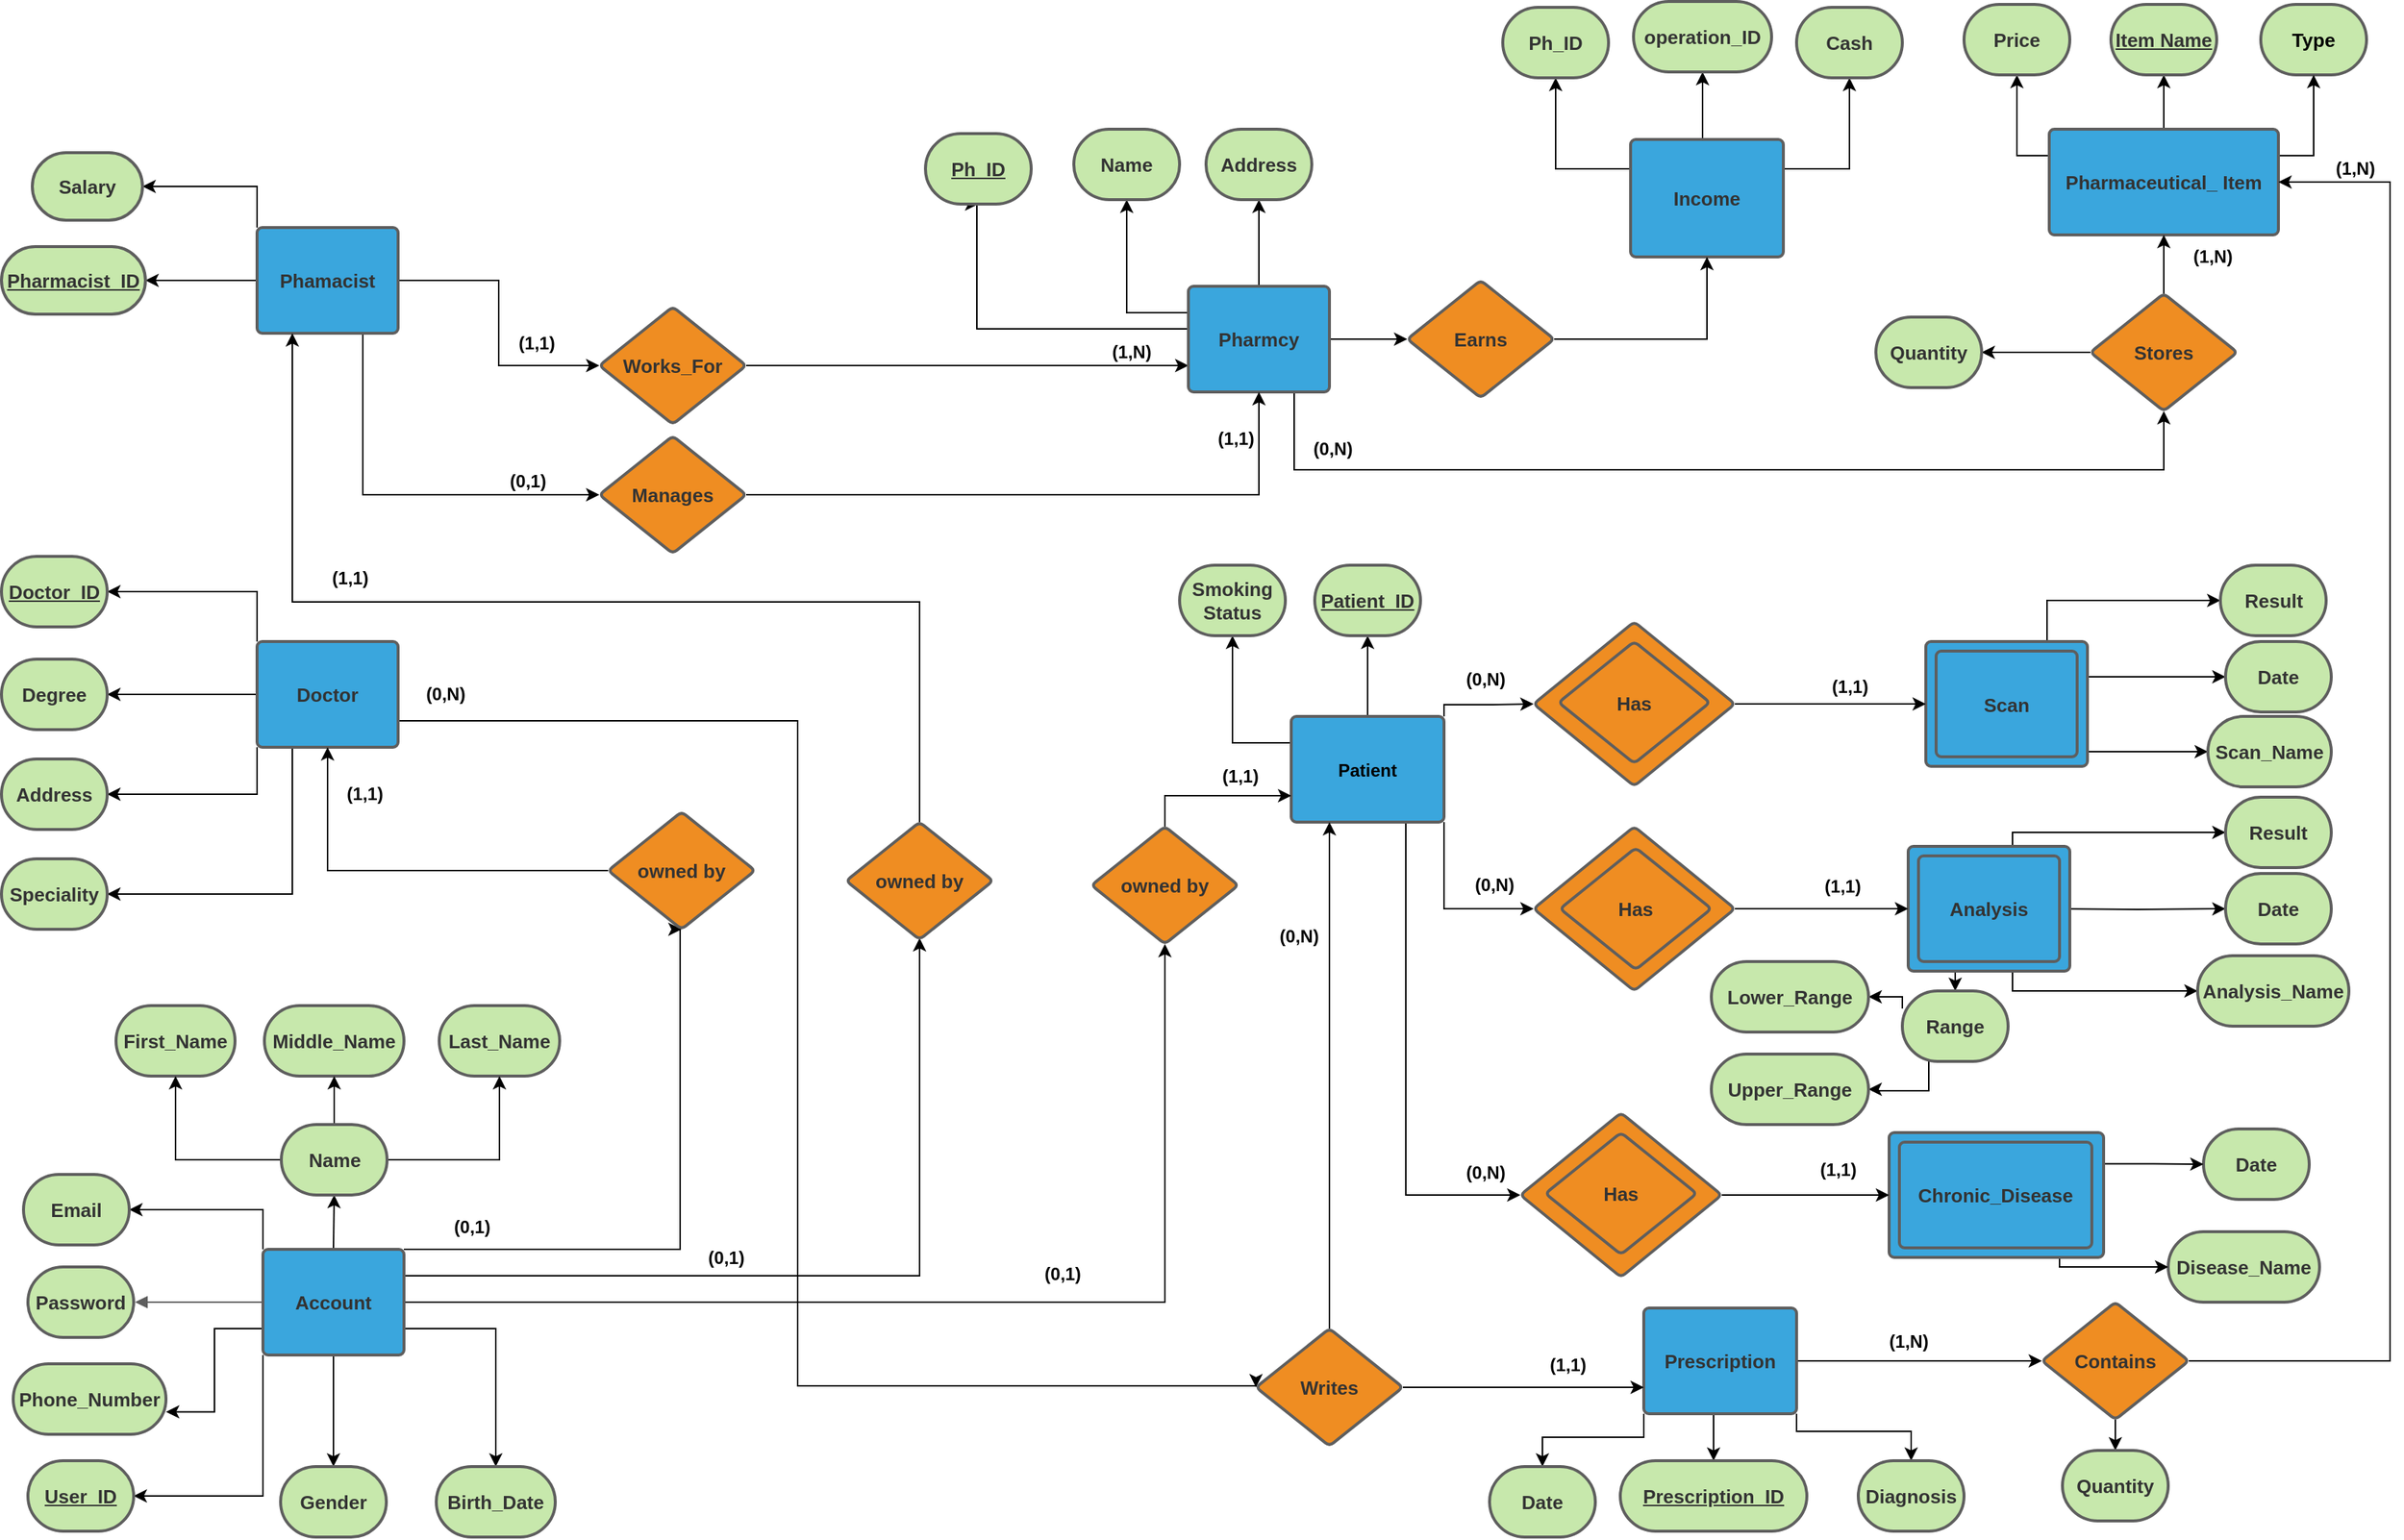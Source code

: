 <mxfile version="13.9.9" type="device"><diagram id="SrJOFGXFFk-rsunD_GMV" name="Page-1"><mxGraphModel dx="1003" dy="632" grid="0" gridSize="10" guides="1" tooltips="1" connect="1" arrows="1" fold="1" page="1" pageScale="1" pageWidth="850" pageHeight="1100" math="0" shadow="0"><root><mxCell id="0"/><mxCell id="1" parent="0"/><mxCell id="N6BmVvMpEGS1UHbYdFNa-94" style="edgeStyle=orthogonalEdgeStyle;rounded=0;orthogonalLoop=1;jettySize=auto;html=1;exitX=0;exitY=1;exitDx=0;exitDy=0;entryX=1;entryY=0.5;entryDx=0;entryDy=0;fontStyle=1" parent="1" source="N6BmVvMpEGS1UHbYdFNa-1" target="N6BmVvMpEGS1UHbYdFNa-22" edge="1"><mxGeometry relative="1" as="geometry"/></mxCell><mxCell id="UK4qWIoS8Ab12ebFQnXm-16" style="edgeStyle=orthogonalEdgeStyle;rounded=0;orthogonalLoop=1;jettySize=auto;html=1;exitX=0.5;exitY=0;exitDx=0;exitDy=0;entryX=0.5;entryY=1;entryDx=0;entryDy=0;fontStyle=1" parent="1" source="N6BmVvMpEGS1UHbYdFNa-1" target="UK4qWIoS8Ab12ebFQnXm-11" edge="1"><mxGeometry relative="1" as="geometry"/></mxCell><mxCell id="UK4qWIoS8Ab12ebFQnXm-17" style="edgeStyle=orthogonalEdgeStyle;rounded=0;orthogonalLoop=1;jettySize=auto;html=1;exitX=0;exitY=0;exitDx=0;exitDy=0;entryX=1;entryY=0.5;entryDx=0;entryDy=0;fontStyle=1" parent="1" source="N6BmVvMpEGS1UHbYdFNa-1" target="N6BmVvMpEGS1UHbYdFNa-14" edge="1"><mxGeometry relative="1" as="geometry"/></mxCell><mxCell id="UK4qWIoS8Ab12ebFQnXm-21" style="edgeStyle=orthogonalEdgeStyle;rounded=0;orthogonalLoop=1;jettySize=auto;html=1;exitX=0.5;exitY=1;exitDx=0;exitDy=0;entryX=0.5;entryY=0;entryDx=0;entryDy=0;fontStyle=1" parent="1" source="N6BmVvMpEGS1UHbYdFNa-1" target="UK4qWIoS8Ab12ebFQnXm-20" edge="1"><mxGeometry relative="1" as="geometry"/></mxCell><mxCell id="UK4qWIoS8Ab12ebFQnXm-24" style="edgeStyle=orthogonalEdgeStyle;rounded=0;orthogonalLoop=1;jettySize=auto;html=1;exitX=1;exitY=0.75;exitDx=0;exitDy=0;entryX=0.5;entryY=0;entryDx=0;entryDy=0;fontStyle=1" parent="1" source="N6BmVvMpEGS1UHbYdFNa-1" target="UK4qWIoS8Ab12ebFQnXm-23" edge="1"><mxGeometry relative="1" as="geometry"/></mxCell><mxCell id="cPiCOxo47Beo3524T_LV-2" style="edgeStyle=orthogonalEdgeStyle;rounded=0;orthogonalLoop=1;jettySize=auto;html=1;exitX=1;exitY=0;exitDx=0;exitDy=0;entryX=0.5;entryY=1;entryDx=0;entryDy=0;" parent="1" source="N6BmVvMpEGS1UHbYdFNa-1" target="LXypdyW5rtcTToKxPHiF-26" edge="1"><mxGeometry relative="1" as="geometry"><Array as="points"><mxPoint x="514" y="884"/></Array><mxPoint x="514" y="677" as="targetPoint"/></mxGeometry></mxCell><mxCell id="cPiCOxo47Beo3524T_LV-3" style="edgeStyle=orthogonalEdgeStyle;rounded=0;orthogonalLoop=1;jettySize=auto;html=1;exitX=1;exitY=0.25;exitDx=0;exitDy=0;entryX=0.5;entryY=0.988;entryDx=0;entryDy=0;entryPerimeter=0;" parent="1" source="N6BmVvMpEGS1UHbYdFNa-1" target="LXypdyW5rtcTToKxPHiF-25" edge="1"><mxGeometry relative="1" as="geometry"><mxPoint x="677" y="677" as="targetPoint"/></mxGeometry></mxCell><mxCell id="cPiCOxo47Beo3524T_LV-4" style="edgeStyle=orthogonalEdgeStyle;rounded=0;orthogonalLoop=1;jettySize=auto;html=1;exitX=1;exitY=0.5;exitDx=0;exitDy=0;" parent="1" source="N6BmVvMpEGS1UHbYdFNa-1" target="LXypdyW5rtcTToKxPHiF-24" edge="1"><mxGeometry relative="1" as="geometry"><mxPoint x="844" y="677" as="targetPoint"/></mxGeometry></mxCell><mxCell id="cPiCOxo47Beo3524T_LV-25" style="edgeStyle=orthogonalEdgeStyle;rounded=0;orthogonalLoop=1;jettySize=auto;html=1;exitX=0;exitY=0.75;exitDx=0;exitDy=0;entryX=1;entryY=0.681;entryDx=0;entryDy=0;entryPerimeter=0;" parent="1" source="N6BmVvMpEGS1UHbYdFNa-1" target="cPiCOxo47Beo3524T_LV-24" edge="1"><mxGeometry relative="1" as="geometry"/></mxCell><UserObject label="Account" lucidchartObjectId="-SGSoEUG9Gz7" id="N6BmVvMpEGS1UHbYdFNa-1"><mxCell style="html=1;overflow=block;whiteSpace=wrap;;whiteSpace=wrap;fontSize=13;fontColor=#333333;spacing=3;strokeColor=#5e5e5e;strokeOpacity=100;fillOpacity=100;rounded=1;absoluteArcSize=1;arcSize=7;fillColor=#3aa6dd;strokeWidth=2;fontStyle=1" parent="1" vertex="1"><mxGeometry x="230" y="884" width="96" height="72" as="geometry"/></mxCell></UserObject><UserObject label="Email" lucidchartObjectId="dYGS0nXV1edH" id="N6BmVvMpEGS1UHbYdFNa-14"><mxCell style="html=1;overflow=block;whiteSpace=wrap;rounded=1;arcSize=50;whiteSpace=wrap;fontSize=13;fontColor=#333333;fontStyle=1;align=center;spacing=3;strokeColor=#5e5e5e;strokeOpacity=100;fillOpacity=100;fillColor=#c7e8ac;strokeWidth=2;" parent="1" vertex="1"><mxGeometry x="67" y="833" width="72" height="48" as="geometry"/></mxCell></UserObject><UserObject label="" lucidchartObjectId="zYGSJoQsdEUt" id="N6BmVvMpEGS1UHbYdFNa-15"><mxCell style="html=1;jettySize=18;whiteSpace=wrap;fontSize=11;strokeColor=#5E5E5E;rounded=1;arcSize=12;edgeStyle=orthogonalEdgeStyle;startArrow=none;;endArrow=block;endFill=1;;exitX=-0.009;exitY=0.5;exitPerimeter=0;entryX=1.013;entryY=0.5;entryPerimeter=0;fontStyle=1" parent="1" source="N6BmVvMpEGS1UHbYdFNa-1" target="N6BmVvMpEGS1UHbYdFNa-16" edge="1"><mxGeometry width="100" height="100" relative="1" as="geometry"><Array as="points"/></mxGeometry></mxCell></UserObject><UserObject label="Password" lucidchartObjectId="OYGSlnWSxsRF" id="N6BmVvMpEGS1UHbYdFNa-16"><mxCell style="html=1;overflow=block;whiteSpace=wrap;rounded=1;arcSize=50;whiteSpace=wrap;fontSize=13;fontColor=#333333;align=center;spacing=3;strokeColor=#5e5e5e;strokeOpacity=100;fillOpacity=100;fillColor=#c7e8ac;strokeWidth=2;fontStyle=1" parent="1" vertex="1"><mxGeometry x="70" y="896" width="72" height="48" as="geometry"/></mxCell></UserObject><mxCell id="UK4qWIoS8Ab12ebFQnXm-51" style="edgeStyle=orthogonalEdgeStyle;rounded=0;orthogonalLoop=1;jettySize=auto;html=1;exitX=1;exitY=0.5;exitDx=0;exitDy=0;entryX=0;entryY=0.75;entryDx=0;entryDy=0;fontStyle=1" parent="1" source="N6BmVvMpEGS1UHbYdFNa-19" target="N6BmVvMpEGS1UHbYdFNa-20" edge="1"><mxGeometry relative="1" as="geometry"/></mxCell><UserObject label="Works_For" lucidchartObjectId="PZGSMww8vtWz" id="N6BmVvMpEGS1UHbYdFNa-19"><mxCell style="html=1;overflow=block;whiteSpace=wrap;rhombus;whiteSpace=wrap;fontSize=13;fontColor=#333333;align=center;spacing=3;strokeColor=#5e5e5e;strokeOpacity=100;fillOpacity=100;rounded=1;absoluteArcSize=1;arcSize=7;fillColor=#ef8d22;strokeWidth=2;fontStyle=1" parent="1" vertex="1"><mxGeometry x="459" y="242" width="100" height="80" as="geometry"/></mxCell></UserObject><mxCell id="UK4qWIoS8Ab12ebFQnXm-64" style="edgeStyle=orthogonalEdgeStyle;rounded=0;orthogonalLoop=1;jettySize=auto;html=1;exitX=0;exitY=0.5;exitDx=0;exitDy=0;entryX=0.5;entryY=1;entryDx=0;entryDy=0;fontStyle=1" parent="1" source="N6BmVvMpEGS1UHbYdFNa-20" target="UK4qWIoS8Ab12ebFQnXm-34" edge="1"><mxGeometry relative="1" as="geometry"><Array as="points"><mxPoint x="860" y="257"/><mxPoint x="716" y="257"/></Array></mxGeometry></mxCell><mxCell id="UK4qWIoS8Ab12ebFQnXm-65" style="edgeStyle=orthogonalEdgeStyle;rounded=0;orthogonalLoop=1;jettySize=auto;html=1;exitX=0;exitY=0.25;exitDx=0;exitDy=0;entryX=0.5;entryY=1;entryDx=0;entryDy=0;fontStyle=1" parent="1" source="N6BmVvMpEGS1UHbYdFNa-20" target="UK4qWIoS8Ab12ebFQnXm-36" edge="1"><mxGeometry relative="1" as="geometry"/></mxCell><mxCell id="UK4qWIoS8Ab12ebFQnXm-68" style="edgeStyle=orthogonalEdgeStyle;rounded=0;orthogonalLoop=1;jettySize=auto;html=1;exitX=0.5;exitY=0;exitDx=0;exitDy=0;entryX=0.5;entryY=1;entryDx=0;entryDy=0;fontStyle=1" parent="1" source="N6BmVvMpEGS1UHbYdFNa-20" target="UK4qWIoS8Ab12ebFQnXm-58" edge="1"><mxGeometry relative="1" as="geometry"/></mxCell><mxCell id="UK4qWIoS8Ab12ebFQnXm-76" style="edgeStyle=orthogonalEdgeStyle;rounded=0;orthogonalLoop=1;jettySize=auto;html=1;exitX=1;exitY=0.5;exitDx=0;exitDy=0;fontStyle=1" parent="1" source="N6BmVvMpEGS1UHbYdFNa-20" target="UK4qWIoS8Ab12ebFQnXm-74" edge="1"><mxGeometry relative="1" as="geometry"/></mxCell><mxCell id="LXypdyW5rtcTToKxPHiF-21" style="edgeStyle=orthogonalEdgeStyle;rounded=0;orthogonalLoop=1;jettySize=auto;html=1;exitX=0.75;exitY=1;exitDx=0;exitDy=0;entryX=0.5;entryY=1;entryDx=0;entryDy=0;" parent="1" source="N6BmVvMpEGS1UHbYdFNa-20" target="UK4qWIoS8Ab12ebFQnXm-61" edge="1"><mxGeometry relative="1" as="geometry"><Array as="points"><mxPoint x="932" y="353"/><mxPoint x="1524" y="353"/></Array></mxGeometry></mxCell><UserObject label="Pharmcy" lucidchartObjectId="J0GSvKQGq9gK" id="N6BmVvMpEGS1UHbYdFNa-20"><mxCell style="html=1;overflow=block;whiteSpace=wrap;;whiteSpace=wrap;fontSize=13;fontColor=#333333;align=center;spacing=7;strokeColor=#5e5e5e;strokeOpacity=100;fillOpacity=100;rounded=1;absoluteArcSize=1;arcSize=7;fillColor=#3aa6dd;strokeWidth=2;fontStyle=1" parent="1" vertex="1"><mxGeometry x="860" y="228" width="96" height="72" as="geometry"/></mxCell></UserObject><UserObject label="User_ID" lucidchartObjectId="R1GS1SDH2Mbg" id="N6BmVvMpEGS1UHbYdFNa-22"><mxCell style="html=1;overflow=block;whiteSpace=wrap;rounded=1;arcSize=50;whiteSpace=wrap;fontSize=13;fontColor=#333333;fontStyle=5;align=center;spacing=3;strokeColor=#5e5e5e;strokeOpacity=100;fillOpacity=100;fillColor=#c7e8ac;strokeWidth=2;" parent="1" vertex="1"><mxGeometry x="70" y="1028" width="72" height="48" as="geometry"/></mxCell></UserObject><mxCell id="UK4qWIoS8Ab12ebFQnXm-49" style="edgeStyle=orthogonalEdgeStyle;rounded=0;orthogonalLoop=1;jettySize=auto;html=1;exitX=0.75;exitY=1;exitDx=0;exitDy=0;entryX=0;entryY=0.5;entryDx=0;entryDy=0;fontStyle=1" parent="1" source="N6BmVvMpEGS1UHbYdFNa-31" target="UK4qWIoS8Ab12ebFQnXm-30" edge="1"><mxGeometry relative="1" as="geometry"/></mxCell><mxCell id="UK4qWIoS8Ab12ebFQnXm-50" style="edgeStyle=orthogonalEdgeStyle;rounded=0;orthogonalLoop=1;jettySize=auto;html=1;exitX=1;exitY=0.5;exitDx=0;exitDy=0;entryX=0;entryY=0.5;entryDx=0;entryDy=0;fontStyle=1" parent="1" source="N6BmVvMpEGS1UHbYdFNa-31" target="N6BmVvMpEGS1UHbYdFNa-19" edge="1"><mxGeometry relative="1" as="geometry"/></mxCell><mxCell id="cPiCOxo47Beo3524T_LV-22" style="edgeStyle=orthogonalEdgeStyle;rounded=0;orthogonalLoop=1;jettySize=auto;html=1;exitX=0;exitY=0.5;exitDx=0;exitDy=0;entryX=1;entryY=0.5;entryDx=0;entryDy=0;" parent="1" source="N6BmVvMpEGS1UHbYdFNa-31" target="hWyK3MEY5wXp8ldDRZPH-13" edge="1"><mxGeometry relative="1" as="geometry"/></mxCell><mxCell id="Si9dY1vlD9MWlboweXO1-2" style="edgeStyle=orthogonalEdgeStyle;rounded=0;orthogonalLoop=1;jettySize=auto;html=1;exitX=0;exitY=0;exitDx=0;exitDy=0;entryX=1;entryY=0.5;entryDx=0;entryDy=0;" parent="1" source="N6BmVvMpEGS1UHbYdFNa-31" target="Si9dY1vlD9MWlboweXO1-1" edge="1"><mxGeometry relative="1" as="geometry"/></mxCell><UserObject label="Phamacist" lucidchartObjectId="CaHSCyLZCDPA" id="N6BmVvMpEGS1UHbYdFNa-31"><mxCell style="html=1;overflow=block;whiteSpace=wrap;;whiteSpace=wrap;fontSize=13;fontColor=#333333;align=center;spacing=7;strokeColor=#5e5e5e;strokeOpacity=100;fillOpacity=100;rounded=1;absoluteArcSize=1;arcSize=7;fillColor=#3aa6dd;strokeWidth=2;fontStyle=1" parent="1" vertex="1"><mxGeometry x="226" y="188" width="96" height="72" as="geometry"/></mxCell></UserObject><mxCell id="6YdUePQtOF0OQLc7jwly-23" style="edgeStyle=orthogonalEdgeStyle;rounded=0;orthogonalLoop=1;jettySize=auto;html=1;exitX=0.75;exitY=0;exitDx=0;exitDy=0;entryX=0;entryY=0.5;entryDx=0;entryDy=0;" parent="1" source="N6BmVvMpEGS1UHbYdFNa-36" target="N6BmVvMpEGS1UHbYdFNa-44" edge="1"><mxGeometry relative="1" as="geometry"/></mxCell><mxCell id="6YdUePQtOF0OQLc7jwly-25" style="edgeStyle=orthogonalEdgeStyle;rounded=0;orthogonalLoop=1;jettySize=auto;html=1;exitX=1;exitY=0.25;exitDx=0;exitDy=0;entryX=0;entryY=0.5;entryDx=0;entryDy=0;" parent="1" source="N6BmVvMpEGS1UHbYdFNa-36" target="N6BmVvMpEGS1UHbYdFNa-42" edge="1"><mxGeometry relative="1" as="geometry"><mxPoint x="1530.98" y="478.588" as="targetPoint"/><Array as="points"><mxPoint x="1472" y="494"/></Array></mxGeometry></mxCell><mxCell id="ACIOXOJVwjQED-e7u1HB-14" style="edgeStyle=orthogonalEdgeStyle;rounded=0;orthogonalLoop=1;jettySize=auto;html=1;exitX=1;exitY=0.75;exitDx=0;exitDy=0;entryX=0;entryY=0.5;entryDx=0;entryDy=0;" parent="1" source="N6BmVvMpEGS1UHbYdFNa-36" target="N6BmVvMpEGS1UHbYdFNa-40" edge="1"><mxGeometry relative="1" as="geometry"><Array as="points"><mxPoint x="1472" y="545"/></Array></mxGeometry></mxCell><UserObject label="Scans" lucidchartObjectId="TfHS3AQrBClq" id="N6BmVvMpEGS1UHbYdFNa-36"><mxCell style="html=1;overflow=block;whiteSpace=wrap;;whiteSpace=wrap;fontSize=13;fontColor=#333333;align=center;spacing=7;strokeColor=#5e5e5e;strokeOpacity=100;fillOpacity=100;rounded=1;absoluteArcSize=1;arcSize=7;fillColor=#3aa6dd;strokeWidth=2;fontStyle=1" parent="1" vertex="1"><mxGeometry x="1362" y="470" width="110" height="85" as="geometry"/></mxCell></UserObject><UserObject label="Scan_Name" lucidchartObjectId="ugHShS6XO9Eq" id="N6BmVvMpEGS1UHbYdFNa-40"><mxCell style="html=1;overflow=block;whiteSpace=wrap;rounded=1;arcSize=50;whiteSpace=wrap;fontSize=13;fontColor=#333333;align=center;spacing=3;strokeColor=#5e5e5e;strokeOpacity=100;fillOpacity=100;fillColor=#c7e8ac;strokeWidth=2;fontStyle=1" parent="1" vertex="1"><mxGeometry x="1554" y="521" width="84" height="48" as="geometry"/></mxCell></UserObject><UserObject label="Date" lucidchartObjectId="OgHSLH1Q~NTP" id="N6BmVvMpEGS1UHbYdFNa-42"><mxCell style="html=1;overflow=block;whiteSpace=wrap;rounded=1;arcSize=50;whiteSpace=wrap;fontSize=13;fontColor=#333333;align=center;spacing=3;strokeColor=#5e5e5e;strokeOpacity=100;fillOpacity=100;fillColor=#c7e8ac;strokeWidth=2;fontStyle=1" parent="1" vertex="1"><mxGeometry x="1566" y="470" width="72" height="48" as="geometry"/></mxCell></UserObject><UserObject label="Result" lucidchartObjectId="ZgHS8Fq8jt4v" id="N6BmVvMpEGS1UHbYdFNa-44"><mxCell style="html=1;overflow=block;whiteSpace=wrap;rounded=1;arcSize=50;whiteSpace=wrap;fontSize=13;fontColor=#333333;align=center;spacing=3;strokeColor=#5e5e5e;strokeOpacity=100;fillOpacity=100;fillColor=#c7e8ac;strokeWidth=2;fontStyle=1" parent="1" vertex="1"><mxGeometry x="1562.5" y="418" width="72" height="48" as="geometry"/></mxCell></UserObject><mxCell id="UK4qWIoS8Ab12ebFQnXm-3" style="edgeStyle=orthogonalEdgeStyle;rounded=0;orthogonalLoop=1;jettySize=auto;html=1;exitX=0;exitY=0.5;exitDx=0;exitDy=0;entryX=1;entryY=0.5;entryDx=0;entryDy=0;fontStyle=1" parent="1" source="N6BmVvMpEGS1UHbYdFNa-47" target="hWyK3MEY5wXp8ldDRZPH-2" edge="1"><mxGeometry relative="1" as="geometry"/></mxCell><mxCell id="UK4qWIoS8Ab12ebFQnXm-19" style="edgeStyle=orthogonalEdgeStyle;rounded=0;orthogonalLoop=1;jettySize=auto;html=1;exitX=0;exitY=1;exitDx=0;exitDy=0;entryX=1;entryY=0.5;entryDx=0;entryDy=0;fontStyle=1" parent="1" source="N6BmVvMpEGS1UHbYdFNa-47" target="hWyK3MEY5wXp8ldDRZPH-11" edge="1"><mxGeometry relative="1" as="geometry"/></mxCell><mxCell id="UK4qWIoS8Ab12ebFQnXm-115" style="edgeStyle=orthogonalEdgeStyle;rounded=0;orthogonalLoop=1;jettySize=auto;html=1;exitX=0;exitY=0;exitDx=0;exitDy=0;entryX=1;entryY=0.5;entryDx=0;entryDy=0;" parent="1" source="N6BmVvMpEGS1UHbYdFNa-47" target="UK4qWIoS8Ab12ebFQnXm-114" edge="1"><mxGeometry relative="1" as="geometry"/></mxCell><mxCell id="LXypdyW5rtcTToKxPHiF-2" style="edgeStyle=orthogonalEdgeStyle;rounded=0;orthogonalLoop=1;jettySize=auto;html=1;exitX=0.25;exitY=1;exitDx=0;exitDy=0;entryX=1;entryY=0.5;entryDx=0;entryDy=0;" parent="1" source="N6BmVvMpEGS1UHbYdFNa-47" target="LXypdyW5rtcTToKxPHiF-1" edge="1"><mxGeometry relative="1" as="geometry"/></mxCell><mxCell id="LXypdyW5rtcTToKxPHiF-10" style="edgeStyle=orthogonalEdgeStyle;rounded=0;orthogonalLoop=1;jettySize=auto;html=1;exitX=1;exitY=0.75;exitDx=0;exitDy=0;entryX=0;entryY=0.5;entryDx=0;entryDy=0;" parent="1" source="N6BmVvMpEGS1UHbYdFNa-47" target="LXypdyW5rtcTToKxPHiF-3" edge="1"><mxGeometry relative="1" as="geometry"><Array as="points"><mxPoint x="594" y="524"/><mxPoint x="594" y="977"/></Array></mxGeometry></mxCell><UserObject label="Doctor" lucidchartObjectId="ovHSjndOjdJD" id="N6BmVvMpEGS1UHbYdFNa-47"><mxCell style="html=1;overflow=block;whiteSpace=wrap;;whiteSpace=wrap;fontSize=13;fontColor=#333333;align=center;spacing=7;strokeColor=#5e5e5e;strokeOpacity=100;fillOpacity=100;rounded=1;absoluteArcSize=1;arcSize=7;fillColor=#3aa6dd;strokeWidth=2;fontStyle=1" parent="1" vertex="1"><mxGeometry x="226" y="470" width="96" height="72" as="geometry"/></mxCell></UserObject><mxCell id="cPiCOxo47Beo3524T_LV-13" style="edgeStyle=orthogonalEdgeStyle;rounded=0;orthogonalLoop=1;jettySize=auto;html=1;exitX=0.75;exitY=0;exitDx=0;exitDy=0;entryX=0;entryY=0.5;entryDx=0;entryDy=0;" parent="1" target="cPiCOxo47Beo3524T_LV-10" edge="1"><mxGeometry relative="1" as="geometry"><mxPoint x="1421" y="616" as="sourcePoint"/><Array as="points"><mxPoint x="1421" y="600"/></Array></mxGeometry></mxCell><mxCell id="cPiCOxo47Beo3524T_LV-15" style="edgeStyle=orthogonalEdgeStyle;rounded=0;orthogonalLoop=1;jettySize=auto;html=1;exitX=1;exitY=0.5;exitDx=0;exitDy=0;entryX=0;entryY=0.5;entryDx=0;entryDy=0;" parent="1" target="cPiCOxo47Beo3524T_LV-9" edge="1"><mxGeometry relative="1" as="geometry"><mxPoint x="1445" y="652" as="sourcePoint"/></mxGeometry></mxCell><mxCell id="cPiCOxo47Beo3524T_LV-16" style="edgeStyle=orthogonalEdgeStyle;rounded=0;orthogonalLoop=1;jettySize=auto;html=1;exitX=0.75;exitY=1;exitDx=0;exitDy=0;entryX=0;entryY=0.5;entryDx=0;entryDy=0;" parent="1" target="cPiCOxo47Beo3524T_LV-8" edge="1"><mxGeometry relative="1" as="geometry"><mxPoint x="1421" y="688" as="sourcePoint"/><Array as="points"><mxPoint x="1421" y="708"/></Array></mxGeometry></mxCell><UserObject label="Type" lucidchartObjectId="q4GSKJaUH7Fd" id="N6BmVvMpEGS1UHbYdFNa-136"><mxCell style="html=1;overflow=block;whiteSpace=wrap;rounded=1;arcSize=50;whiteSpace=wrap;fontSize=13;fontStyle=1;align=center;spacing=3;strokeOpacity=100;fillOpacity=100;strokeWidth=2;strokeColor=#5E5E5E;fillColor=#C7E8AC;" parent="1" vertex="1"><mxGeometry x="1590" y="36" width="72" height="48" as="geometry"/></mxCell></UserObject><mxCell id="UK4qWIoS8Ab12ebFQnXm-89" style="edgeStyle=orthogonalEdgeStyle;rounded=0;orthogonalLoop=1;jettySize=auto;html=1;exitX=1;exitY=0.25;exitDx=0;exitDy=0;entryX=0.5;entryY=1;entryDx=0;entryDy=0;fontStyle=1" parent="1" source="N6BmVvMpEGS1UHbYdFNa-154" target="N6BmVvMpEGS1UHbYdFNa-136" edge="1"><mxGeometry relative="1" as="geometry"/></mxCell><mxCell id="UK4qWIoS8Ab12ebFQnXm-104" style="edgeStyle=orthogonalEdgeStyle;rounded=0;orthogonalLoop=1;jettySize=auto;html=1;exitX=0.5;exitY=0;exitDx=0;exitDy=0;entryX=0.5;entryY=1;entryDx=0;entryDy=0;fontStyle=1" parent="1" source="N6BmVvMpEGS1UHbYdFNa-154" target="UK4qWIoS8Ab12ebFQnXm-85" edge="1"><mxGeometry relative="1" as="geometry"/></mxCell><mxCell id="UK4qWIoS8Ab12ebFQnXm-105" style="edgeStyle=orthogonalEdgeStyle;rounded=0;orthogonalLoop=1;jettySize=auto;html=1;exitX=0;exitY=0.25;exitDx=0;exitDy=0;entryX=0.5;entryY=1;entryDx=0;entryDy=0;fontStyle=1" parent="1" source="N6BmVvMpEGS1UHbYdFNa-154" target="UK4qWIoS8Ab12ebFQnXm-86" edge="1"><mxGeometry relative="1" as="geometry"/></mxCell><UserObject label="Pharmaceutical_ Item" lucidchartObjectId="J0GSvKQGq9gK" id="N6BmVvMpEGS1UHbYdFNa-154"><mxCell style="html=1;overflow=block;whiteSpace=wrap;;whiteSpace=wrap;fontSize=13;fontColor=#333333;align=center;spacing=7;strokeColor=#5e5e5e;strokeOpacity=100;fillOpacity=100;rounded=1;absoluteArcSize=1;arcSize=7;fillColor=#3aa6dd;strokeWidth=2;fontStyle=1" parent="1" vertex="1"><mxGeometry x="1446" y="121" width="156" height="72" as="geometry"/></mxCell></UserObject><mxCell id="N6BmVvMpEGS1UHbYdFNa-155" style="edgeStyle=orthogonalEdgeStyle;rounded=0;orthogonalLoop=1;jettySize=auto;html=1;exitX=0.5;exitY=1;exitDx=0;exitDy=0;fontStyle=1" parent="1" edge="1"><mxGeometry relative="1" as="geometry"><mxPoint x="1516" y="77" as="sourcePoint"/><mxPoint x="1516" y="77" as="targetPoint"/></mxGeometry></mxCell><mxCell id="UK4qWIoS8Ab12ebFQnXm-119" style="edgeStyle=orthogonalEdgeStyle;rounded=0;orthogonalLoop=1;jettySize=auto;html=1;exitX=0.5;exitY=0;exitDx=0;exitDy=0;entryX=0.5;entryY=1;entryDx=0;entryDy=0;" parent="1" source="N6BmVvMpEGS1UHbYdFNa-180" target="UK4qWIoS8Ab12ebFQnXm-118" edge="1"><mxGeometry relative="1" as="geometry"/></mxCell><mxCell id="UK4qWIoS8Ab12ebFQnXm-121" style="edgeStyle=orthogonalEdgeStyle;rounded=0;orthogonalLoop=1;jettySize=auto;html=1;exitX=1;exitY=0;exitDx=0;exitDy=0;entryX=0;entryY=0.5;entryDx=0;entryDy=0;" parent="1" source="N6BmVvMpEGS1UHbYdFNa-180" target="UK4qWIoS8Ab12ebFQnXm-120" edge="1"><mxGeometry relative="1" as="geometry"><Array as="points"><mxPoint x="1034" y="513"/><mxPoint x="1065" y="513"/></Array></mxGeometry></mxCell><mxCell id="cPiCOxo47Beo3524T_LV-37" style="edgeStyle=orthogonalEdgeStyle;rounded=0;orthogonalLoop=1;jettySize=auto;html=1;exitX=1;exitY=1;exitDx=0;exitDy=0;entryX=0;entryY=0.5;entryDx=0;entryDy=0;" parent="1" source="N6BmVvMpEGS1UHbYdFNa-180" target="cPiCOxo47Beo3524T_LV-35" edge="1"><mxGeometry relative="1" as="geometry"/></mxCell><mxCell id="cPiCOxo47Beo3524T_LV-54" style="edgeStyle=orthogonalEdgeStyle;rounded=0;orthogonalLoop=1;jettySize=auto;html=1;exitX=0.75;exitY=1;exitDx=0;exitDy=0;entryX=0;entryY=0.5;entryDx=0;entryDy=0;" parent="1" source="N6BmVvMpEGS1UHbYdFNa-180" target="cPiCOxo47Beo3524T_LV-51" edge="1"><mxGeometry relative="1" as="geometry"/></mxCell><mxCell id="LXypdyW5rtcTToKxPHiF-31" style="edgeStyle=orthogonalEdgeStyle;rounded=0;orthogonalLoop=1;jettySize=auto;html=1;exitX=0;exitY=0.25;exitDx=0;exitDy=0;entryX=0.5;entryY=1;entryDx=0;entryDy=0;" parent="1" source="N6BmVvMpEGS1UHbYdFNa-180" target="LXypdyW5rtcTToKxPHiF-30" edge="1"><mxGeometry relative="1" as="geometry"/></mxCell><UserObject label="&lt;span style=&quot;color: rgb(0 , 0 , 0) ; font-size: 12px&quot;&gt;Patient&lt;/span&gt;" lucidchartObjectId="TfHS3AQrBClq" id="N6BmVvMpEGS1UHbYdFNa-180"><mxCell style="html=1;overflow=block;whiteSpace=wrap;;whiteSpace=wrap;fontSize=13;fontColor=#333333;align=center;spacing=7;strokeColor=#5e5e5e;strokeOpacity=100;fillOpacity=100;rounded=1;absoluteArcSize=1;arcSize=7;fillColor=#3aa6dd;strokeWidth=2;fontStyle=1" parent="1" vertex="1"><mxGeometry x="930" y="521" width="104" height="72" as="geometry"/></mxCell></UserObject><mxCell id="N6BmVvMpEGS1UHbYdFNa-187" value="(1,1)" style="text;html=1;align=center;verticalAlign=middle;resizable=0;points=[];autosize=1;fontStyle=1" parent="1" vertex="1"><mxGeometry x="396" y="257" width="40" height="20" as="geometry"/></mxCell><mxCell id="N6BmVvMpEGS1UHbYdFNa-191" value="(1,1)" style="text;html=1;align=center;verticalAlign=middle;resizable=0;points=[];autosize=1;fontStyle=1" parent="1" vertex="1"><mxGeometry x="872" y="322" width="40" height="20" as="geometry"/></mxCell><UserObject label="Degree" lucidchartObjectId="OYGSlnWSxsRF" id="hWyK3MEY5wXp8ldDRZPH-2"><mxCell style="html=1;overflow=block;whiteSpace=wrap;rounded=1;arcSize=50;whiteSpace=wrap;fontSize=13;fontColor=#333333;align=center;spacing=3;strokeColor=#5e5e5e;strokeOpacity=100;fillOpacity=100;fillColor=#c7e8ac;strokeWidth=2;fontStyle=1" parent="1" vertex="1"><mxGeometry x="52" y="482" width="72" height="48" as="geometry"/></mxCell></UserObject><UserObject label="Address" lucidchartObjectId="OYGSlnWSxsRF" id="hWyK3MEY5wXp8ldDRZPH-11"><mxCell style="html=1;overflow=block;whiteSpace=wrap;rounded=1;arcSize=50;whiteSpace=wrap;fontSize=13;fontColor=#333333;align=center;spacing=3;strokeColor=#5e5e5e;strokeOpacity=100;fillOpacity=100;fillColor=#c7e8ac;strokeWidth=2;fontStyle=1" parent="1" vertex="1"><mxGeometry x="52" y="550" width="72" height="48" as="geometry"/></mxCell></UserObject><UserObject label="Pharmacist_ID" lucidchartObjectId="dYGS0nXV1edH" id="hWyK3MEY5wXp8ldDRZPH-13"><mxCell style="html=1;overflow=block;whiteSpace=wrap;rounded=1;arcSize=50;whiteSpace=wrap;fontSize=13;fontColor=#333333;fontStyle=5;align=center;spacing=3;strokeColor=#5e5e5e;strokeOpacity=100;fillOpacity=100;fillColor=#c7e8ac;strokeWidth=2;" parent="1" vertex="1"><mxGeometry x="52" y="201" width="98" height="46" as="geometry"/></mxCell></UserObject><mxCell id="UK4qWIoS8Ab12ebFQnXm-96" style="edgeStyle=orthogonalEdgeStyle;rounded=0;orthogonalLoop=1;jettySize=auto;html=1;exitX=0;exitY=0.25;exitDx=0;exitDy=0;fontStyle=1" parent="1" source="KkuqJVuLSE56TDZzYvB7-1" target="UK4qWIoS8Ab12ebFQnXm-93" edge="1"><mxGeometry relative="1" as="geometry"/></mxCell><mxCell id="UK4qWIoS8Ab12ebFQnXm-98" style="edgeStyle=orthogonalEdgeStyle;rounded=0;orthogonalLoop=1;jettySize=auto;html=1;exitX=0.5;exitY=0;exitDx=0;exitDy=0;entryX=0.5;entryY=1;entryDx=0;entryDy=0;fontStyle=1" parent="1" source="KkuqJVuLSE56TDZzYvB7-1" target="UK4qWIoS8Ab12ebFQnXm-94" edge="1"><mxGeometry relative="1" as="geometry"><Array as="points"><mxPoint x="1210" y="128"/></Array></mxGeometry></mxCell><mxCell id="UK4qWIoS8Ab12ebFQnXm-99" style="edgeStyle=orthogonalEdgeStyle;rounded=0;orthogonalLoop=1;jettySize=auto;html=1;exitX=1;exitY=0.25;exitDx=0;exitDy=0;entryX=0.5;entryY=1;entryDx=0;entryDy=0;fontStyle=1" parent="1" source="KkuqJVuLSE56TDZzYvB7-1" target="UK4qWIoS8Ab12ebFQnXm-95" edge="1"><mxGeometry relative="1" as="geometry"/></mxCell><UserObject label="Income" lucidchartObjectId="J0GSvKQGq9gK" id="KkuqJVuLSE56TDZzYvB7-1"><mxCell style="html=1;overflow=block;whiteSpace=wrap;;whiteSpace=wrap;fontSize=13;fontColor=#333333;align=center;spacing=7;strokeColor=#5e5e5e;strokeOpacity=100;fillOpacity=100;rounded=1;absoluteArcSize=1;arcSize=7;fillColor=#3aa6dd;strokeWidth=2;fontStyle=1" parent="1" vertex="1"><mxGeometry x="1161" y="128" width="104" height="80" as="geometry"/></mxCell></UserObject><UserObject label="First_Name" lucidchartObjectId="dYGS0nXV1edH" id="UK4qWIoS8Ab12ebFQnXm-8"><mxCell style="html=1;overflow=block;whiteSpace=wrap;rounded=1;arcSize=50;whiteSpace=wrap;fontSize=13;fontColor=#333333;fontStyle=1;align=center;spacing=3;strokeColor=#5e5e5e;strokeOpacity=100;fillOpacity=100;fillColor=#c7e8ac;strokeWidth=2;" parent="1" vertex="1"><mxGeometry x="130" y="718" width="81" height="48" as="geometry"/></mxCell></UserObject><UserObject label="Last_Name" lucidchartObjectId="dYGS0nXV1edH" id="UK4qWIoS8Ab12ebFQnXm-9"><mxCell style="html=1;overflow=block;whiteSpace=wrap;rounded=1;arcSize=50;whiteSpace=wrap;fontSize=13;fontColor=#333333;fontStyle=1;align=center;spacing=3;strokeColor=#5e5e5e;strokeOpacity=100;fillOpacity=100;fillColor=#c7e8ac;strokeWidth=2;" parent="1" vertex="1"><mxGeometry x="350" y="718" width="82" height="48" as="geometry"/></mxCell></UserObject><UserObject label="Middle_Name" lucidchartObjectId="dYGS0nXV1edH" id="UK4qWIoS8Ab12ebFQnXm-10"><mxCell style="html=1;overflow=block;whiteSpace=wrap;rounded=1;arcSize=50;whiteSpace=wrap;fontSize=13;fontColor=#333333;fontStyle=1;align=center;spacing=3;strokeColor=#5e5e5e;strokeOpacity=100;fillOpacity=100;fillColor=#c7e8ac;strokeWidth=2;" parent="1" vertex="1"><mxGeometry x="231" y="718" width="95" height="48" as="geometry"/></mxCell></UserObject><mxCell id="UK4qWIoS8Ab12ebFQnXm-13" style="edgeStyle=orthogonalEdgeStyle;rounded=0;orthogonalLoop=1;jettySize=auto;html=1;exitX=0.5;exitY=0;exitDx=0;exitDy=0;entryX=0.5;entryY=1;entryDx=0;entryDy=0;fontStyle=1" parent="1" source="UK4qWIoS8Ab12ebFQnXm-11" target="UK4qWIoS8Ab12ebFQnXm-10" edge="1"><mxGeometry relative="1" as="geometry"/></mxCell><mxCell id="UK4qWIoS8Ab12ebFQnXm-14" style="edgeStyle=orthogonalEdgeStyle;rounded=0;orthogonalLoop=1;jettySize=auto;html=1;exitX=1;exitY=0.5;exitDx=0;exitDy=0;entryX=0.5;entryY=1;entryDx=0;entryDy=0;fontStyle=1" parent="1" source="UK4qWIoS8Ab12ebFQnXm-11" target="UK4qWIoS8Ab12ebFQnXm-9" edge="1"><mxGeometry relative="1" as="geometry"/></mxCell><mxCell id="UK4qWIoS8Ab12ebFQnXm-15" style="edgeStyle=orthogonalEdgeStyle;rounded=0;orthogonalLoop=1;jettySize=auto;html=1;exitX=0;exitY=0.5;exitDx=0;exitDy=0;entryX=0.5;entryY=1;entryDx=0;entryDy=0;fontStyle=1" parent="1" source="UK4qWIoS8Ab12ebFQnXm-11" target="UK4qWIoS8Ab12ebFQnXm-8" edge="1"><mxGeometry relative="1" as="geometry"/></mxCell><UserObject label="Name" lucidchartObjectId="dYGS0nXV1edH" id="UK4qWIoS8Ab12ebFQnXm-11"><mxCell style="html=1;overflow=block;whiteSpace=wrap;rounded=1;arcSize=50;whiteSpace=wrap;fontSize=13;fontColor=#333333;fontStyle=1;align=center;spacing=3;strokeColor=#5e5e5e;strokeOpacity=100;fillOpacity=100;fillColor=#c7e8ac;strokeWidth=2;" parent="1" vertex="1"><mxGeometry x="242.5" y="799" width="72" height="48" as="geometry"/></mxCell></UserObject><UserObject label="Gender" lucidchartObjectId="dYGS0nXV1edH" id="UK4qWIoS8Ab12ebFQnXm-20"><mxCell style="html=1;overflow=block;whiteSpace=wrap;rounded=1;arcSize=50;whiteSpace=wrap;fontSize=13;fontColor=#333333;fontStyle=1;align=center;spacing=3;strokeColor=#5e5e5e;strokeOpacity=100;fillOpacity=100;fillColor=#c7e8ac;strokeWidth=2;" parent="1" vertex="1"><mxGeometry x="242" y="1032" width="72" height="48" as="geometry"/></mxCell></UserObject><UserObject label="Birth_Date" lucidchartObjectId="dYGS0nXV1edH" id="UK4qWIoS8Ab12ebFQnXm-23"><mxCell style="html=1;overflow=block;whiteSpace=wrap;rounded=1;arcSize=50;whiteSpace=wrap;fontSize=13;fontColor=#333333;fontStyle=1;align=center;spacing=3;strokeColor=#5e5e5e;strokeOpacity=100;fillOpacity=100;fillColor=#c7e8ac;strokeWidth=2;" parent="1" vertex="1"><mxGeometry x="348" y="1032" width="81" height="48" as="geometry"/></mxCell></UserObject><mxCell id="UK4qWIoS8Ab12ebFQnXm-47" style="edgeStyle=orthogonalEdgeStyle;rounded=0;orthogonalLoop=1;jettySize=auto;html=1;exitX=1;exitY=0.5;exitDx=0;exitDy=0;entryX=0.5;entryY=1;entryDx=0;entryDy=0;fontStyle=1" parent="1" source="UK4qWIoS8Ab12ebFQnXm-30" target="N6BmVvMpEGS1UHbYdFNa-20" edge="1"><mxGeometry relative="1" as="geometry"/></mxCell><UserObject label="Manages" lucidchartObjectId="PZGSMww8vtWz" id="UK4qWIoS8Ab12ebFQnXm-30"><mxCell style="html=1;overflow=block;whiteSpace=wrap;rhombus;whiteSpace=wrap;fontSize=13;fontColor=#333333;align=center;spacing=3;strokeColor=#5e5e5e;strokeOpacity=100;fillOpacity=100;rounded=1;absoluteArcSize=1;arcSize=7;fillColor=#ef8d22;strokeWidth=2;fontStyle=1" parent="1" vertex="1"><mxGeometry x="459" y="330" width="100" height="80" as="geometry"/></mxCell></UserObject><mxCell id="UK4qWIoS8Ab12ebFQnXm-33" value="(0,1)" style="text;html=1;align=center;verticalAlign=middle;resizable=0;points=[];autosize=1;fontStyle=1" parent="1" vertex="1"><mxGeometry x="392" y="352" width="35" height="18" as="geometry"/></mxCell><UserObject label="Ph_ID" lucidchartObjectId="OYGSlnWSxsRF" id="UK4qWIoS8Ab12ebFQnXm-34"><mxCell style="html=1;overflow=block;whiteSpace=wrap;rounded=1;arcSize=50;whiteSpace=wrap;fontSize=13;fontColor=#333333;align=center;spacing=3;strokeColor=#5e5e5e;strokeOpacity=100;fillOpacity=100;fillColor=#c7e8ac;strokeWidth=2;fontStyle=5" parent="1" vertex="1"><mxGeometry x="681" y="124" width="72" height="48" as="geometry"/></mxCell></UserObject><UserObject label="Name" lucidchartObjectId="OYGSlnWSxsRF" id="UK4qWIoS8Ab12ebFQnXm-36"><mxCell style="html=1;overflow=block;whiteSpace=wrap;rounded=1;arcSize=50;whiteSpace=wrap;fontSize=13;fontColor=#333333;align=center;spacing=3;strokeColor=#5e5e5e;strokeOpacity=100;fillOpacity=100;fillColor=#c7e8ac;strokeWidth=2;fontStyle=1" parent="1" vertex="1"><mxGeometry x="782" y="121" width="72" height="48" as="geometry"/></mxCell></UserObject><UserObject label="Address" lucidchartObjectId="OYGSlnWSxsRF" id="UK4qWIoS8Ab12ebFQnXm-58"><mxCell style="html=1;overflow=block;whiteSpace=wrap;rounded=1;arcSize=50;whiteSpace=wrap;fontSize=13;fontColor=#333333;align=center;spacing=3;strokeColor=#5e5e5e;strokeOpacity=100;fillOpacity=100;fillColor=#c7e8ac;strokeWidth=2;fontStyle=1" parent="1" vertex="1"><mxGeometry x="872" y="121" width="72" height="48" as="geometry"/></mxCell></UserObject><mxCell id="6YdUePQtOF0OQLc7jwly-59" style="edgeStyle=orthogonalEdgeStyle;rounded=0;orthogonalLoop=1;jettySize=auto;html=1;exitX=0;exitY=0.5;exitDx=0;exitDy=0;entryX=1;entryY=0.5;entryDx=0;entryDy=0;" parent="1" source="UK4qWIoS8Ab12ebFQnXm-61" target="6YdUePQtOF0OQLc7jwly-57" edge="1"><mxGeometry relative="1" as="geometry"/></mxCell><mxCell id="LXypdyW5rtcTToKxPHiF-20" style="edgeStyle=orthogonalEdgeStyle;rounded=0;orthogonalLoop=1;jettySize=auto;html=1;exitX=0.5;exitY=0;exitDx=0;exitDy=0;entryX=0.5;entryY=1;entryDx=0;entryDy=0;" parent="1" source="UK4qWIoS8Ab12ebFQnXm-61" target="N6BmVvMpEGS1UHbYdFNa-154" edge="1"><mxGeometry relative="1" as="geometry"/></mxCell><UserObject label="Stores" lucidchartObjectId="PZGSMww8vtWz" id="UK4qWIoS8Ab12ebFQnXm-61"><mxCell style="html=1;overflow=block;whiteSpace=wrap;rhombus;whiteSpace=wrap;fontSize=13;fontColor=#333333;align=center;spacing=3;strokeColor=#5e5e5e;strokeOpacity=100;fillOpacity=100;rounded=1;absoluteArcSize=1;arcSize=7;fillColor=#ef8d22;strokeWidth=2;fontStyle=1" parent="1" vertex="1"><mxGeometry x="1474" y="233" width="100" height="80" as="geometry"/></mxCell></UserObject><mxCell id="UK4qWIoS8Ab12ebFQnXm-92" style="edgeStyle=orthogonalEdgeStyle;rounded=0;orthogonalLoop=1;jettySize=auto;html=1;exitX=1;exitY=0.5;exitDx=0;exitDy=0;entryX=0.5;entryY=1;entryDx=0;entryDy=0;fontStyle=1" parent="1" source="UK4qWIoS8Ab12ebFQnXm-74" target="KkuqJVuLSE56TDZzYvB7-1" edge="1"><mxGeometry relative="1" as="geometry"/></mxCell><UserObject label="Earns" lucidchartObjectId="PZGSMww8vtWz" id="UK4qWIoS8Ab12ebFQnXm-74"><mxCell style="html=1;overflow=block;whiteSpace=wrap;rhombus;whiteSpace=wrap;fontSize=13;fontColor=#333333;align=center;spacing=3;strokeColor=#5e5e5e;strokeOpacity=100;fillOpacity=100;rounded=1;absoluteArcSize=1;arcSize=7;fillColor=#ef8d22;strokeWidth=2;fontStyle=1" parent="1" vertex="1"><mxGeometry x="1009" y="224" width="100" height="80" as="geometry"/></mxCell></UserObject><UserObject label="Item Name" lucidchartObjectId="OYGSlnWSxsRF" id="UK4qWIoS8Ab12ebFQnXm-85"><mxCell style="html=1;overflow=block;whiteSpace=wrap;rounded=1;arcSize=50;whiteSpace=wrap;fontSize=13;fontColor=#333333;align=center;spacing=3;strokeColor=#5e5e5e;strokeOpacity=100;fillOpacity=100;fillColor=#c7e8ac;strokeWidth=2;fontStyle=5" parent="1" vertex="1"><mxGeometry x="1488" y="36" width="72" height="48" as="geometry"/></mxCell></UserObject><UserObject label="Price" lucidchartObjectId="OYGSlnWSxsRF" id="UK4qWIoS8Ab12ebFQnXm-86"><mxCell style="html=1;overflow=block;whiteSpace=wrap;rounded=1;arcSize=50;whiteSpace=wrap;fontSize=13;fontColor=#333333;align=center;spacing=3;strokeColor=#5e5e5e;strokeOpacity=100;fillOpacity=100;strokeWidth=2;fontStyle=1;fillColor=#C7E8AC;" parent="1" vertex="1"><mxGeometry x="1388" y="36" width="72" height="48" as="geometry"/></mxCell></UserObject><UserObject label="Ph_ID" lucidchartObjectId="OYGSlnWSxsRF" id="UK4qWIoS8Ab12ebFQnXm-93"><mxCell style="html=1;overflow=block;whiteSpace=wrap;rounded=1;arcSize=50;whiteSpace=wrap;fontSize=13;fontColor=#333333;align=center;spacing=3;strokeColor=#5e5e5e;strokeOpacity=100;fillOpacity=100;strokeWidth=2;fontStyle=1;fillColor=#C7E8AC;" parent="1" vertex="1"><mxGeometry x="1074" y="38" width="72" height="48" as="geometry"/></mxCell></UserObject><UserObject label="operation_ID" lucidchartObjectId="OYGSlnWSxsRF" id="UK4qWIoS8Ab12ebFQnXm-94"><mxCell style="html=1;overflow=block;whiteSpace=wrap;rounded=1;arcSize=50;whiteSpace=wrap;fontSize=13;fontColor=#333333;align=center;spacing=3;strokeColor=#5e5e5e;strokeOpacity=100;fillOpacity=100;strokeWidth=2;fontStyle=1;fillColor=#C7E8AC;" parent="1" vertex="1"><mxGeometry x="1163" y="34" width="94" height="48" as="geometry"/></mxCell></UserObject><UserObject label="Cash" lucidchartObjectId="OYGSlnWSxsRF" id="UK4qWIoS8Ab12ebFQnXm-95"><mxCell style="html=1;overflow=block;whiteSpace=wrap;rounded=1;arcSize=50;whiteSpace=wrap;fontSize=13;fontColor=#333333;align=center;spacing=3;strokeColor=#5e5e5e;strokeOpacity=100;fillOpacity=100;strokeWidth=2;fontStyle=1;fillColor=#C7E8AC;" parent="1" vertex="1"><mxGeometry x="1274" y="38" width="72" height="48" as="geometry"/></mxCell></UserObject><UserObject label="Doctor_ID" lucidchartObjectId="OYGSlnWSxsRF" id="UK4qWIoS8Ab12ebFQnXm-114"><mxCell style="html=1;overflow=block;whiteSpace=wrap;rounded=1;arcSize=50;whiteSpace=wrap;fontSize=13;fontColor=#333333;align=center;spacing=3;strokeColor=#5e5e5e;strokeOpacity=100;fillOpacity=100;fillColor=#c7e8ac;strokeWidth=2;fontStyle=5" parent="1" vertex="1"><mxGeometry x="52" y="412" width="72" height="48" as="geometry"/></mxCell></UserObject><UserObject label="Patient_ID" lucidchartObjectId="OYGSlnWSxsRF" id="UK4qWIoS8Ab12ebFQnXm-118"><mxCell style="html=1;overflow=block;whiteSpace=wrap;rounded=1;arcSize=50;whiteSpace=wrap;fontSize=13;fontColor=#333333;align=center;spacing=3;strokeColor=#5e5e5e;strokeOpacity=100;fillOpacity=100;fillColor=#c7e8ac;strokeWidth=2;fontStyle=5" parent="1" vertex="1"><mxGeometry x="946" y="418" width="72" height="48" as="geometry"/></mxCell></UserObject><mxCell id="UK4qWIoS8Ab12ebFQnXm-122" style="edgeStyle=orthogonalEdgeStyle;rounded=0;orthogonalLoop=1;jettySize=auto;html=1;exitX=1;exitY=0.5;exitDx=0;exitDy=0;entryX=0;entryY=0.5;entryDx=0;entryDy=0;" parent="1" source="UK4qWIoS8Ab12ebFQnXm-120" target="N6BmVvMpEGS1UHbYdFNa-36" edge="1"><mxGeometry relative="1" as="geometry"/></mxCell><UserObject label="" lucidchartObjectId="PZGSMww8vtWz" id="UK4qWIoS8Ab12ebFQnXm-120"><mxCell style="html=1;overflow=block;whiteSpace=wrap;rhombus;whiteSpace=wrap;fontSize=13;fontColor=#333333;align=center;spacing=3;strokeColor=#5e5e5e;strokeOpacity=100;fillOpacity=100;rounded=1;absoluteArcSize=1;arcSize=7;fillColor=#ef8d22;strokeWidth=2;fontStyle=1" parent="1" vertex="1"><mxGeometry x="1095" y="456.5" width="137" height="112" as="geometry"/></mxCell></UserObject><mxCell id="6YdUePQtOF0OQLc7jwly-47" style="edgeStyle=orthogonalEdgeStyle;rounded=0;orthogonalLoop=1;jettySize=auto;html=1;exitX=1;exitY=0.5;exitDx=0;exitDy=0;entryX=0;entryY=0.5;entryDx=0;entryDy=0;" parent="1" source="6YdUePQtOF0OQLc7jwly-7" target="6YdUePQtOF0OQLc7jwly-36" edge="1"><mxGeometry relative="1" as="geometry"/></mxCell><mxCell id="LXypdyW5rtcTToKxPHiF-16" style="edgeStyle=orthogonalEdgeStyle;rounded=0;orthogonalLoop=1;jettySize=auto;html=1;exitX=0.5;exitY=1;exitDx=0;exitDy=0;entryX=0.5;entryY=0;entryDx=0;entryDy=0;" parent="1" source="6YdUePQtOF0OQLc7jwly-7" target="LXypdyW5rtcTToKxPHiF-14" edge="1"><mxGeometry relative="1" as="geometry"/></mxCell><mxCell id="Si9dY1vlD9MWlboweXO1-6" style="edgeStyle=orthogonalEdgeStyle;rounded=0;orthogonalLoop=1;jettySize=auto;html=1;exitX=1;exitY=1;exitDx=0;exitDy=0;entryX=0.5;entryY=0;entryDx=0;entryDy=0;" parent="1" source="6YdUePQtOF0OQLc7jwly-7" target="Si9dY1vlD9MWlboweXO1-5" edge="1"><mxGeometry relative="1" as="geometry"><Array as="points"><mxPoint x="1274" y="1008"/><mxPoint x="1352" y="1008"/></Array></mxGeometry></mxCell><mxCell id="Si9dY1vlD9MWlboweXO1-8" style="edgeStyle=orthogonalEdgeStyle;rounded=0;orthogonalLoop=1;jettySize=auto;html=1;exitX=0;exitY=1;exitDx=0;exitDy=0;entryX=0.5;entryY=0;entryDx=0;entryDy=0;" parent="1" source="6YdUePQtOF0OQLc7jwly-7" target="Si9dY1vlD9MWlboweXO1-7" edge="1"><mxGeometry relative="1" as="geometry"><Array as="points"><mxPoint x="1170" y="1012"/><mxPoint x="1101" y="1012"/></Array></mxGeometry></mxCell><UserObject label="Prescription" lucidchartObjectId="TfHS3AQrBClq" id="6YdUePQtOF0OQLc7jwly-7"><mxCell style="html=1;overflow=block;whiteSpace=wrap;;whiteSpace=wrap;fontSize=13;fontColor=#333333;align=center;spacing=7;strokeColor=#5e5e5e;strokeOpacity=100;fillOpacity=100;rounded=1;absoluteArcSize=1;arcSize=7;strokeWidth=2;fontStyle=1;fillColor=#3AA6DD;" parent="1" vertex="1"><mxGeometry x="1170" y="924" width="104" height="72" as="geometry"/></mxCell></UserObject><mxCell id="6YdUePQtOF0OQLc7jwly-31" style="edgeStyle=orthogonalEdgeStyle;rounded=0;orthogonalLoop=1;jettySize=auto;html=1;exitX=0.5;exitY=1;exitDx=0;exitDy=0;" parent="1" source="N6BmVvMpEGS1UHbYdFNa-40" target="N6BmVvMpEGS1UHbYdFNa-40" edge="1"><mxGeometry relative="1" as="geometry"/></mxCell><mxCell id="6YdUePQtOF0OQLc7jwly-53" style="edgeStyle=orthogonalEdgeStyle;rounded=0;orthogonalLoop=1;jettySize=auto;html=1;exitX=1;exitY=0.5;exitDx=0;exitDy=0;entryX=1;entryY=0.5;entryDx=0;entryDy=0;" parent="1" source="6YdUePQtOF0OQLc7jwly-36" target="N6BmVvMpEGS1UHbYdFNa-154" edge="1"><mxGeometry relative="1" as="geometry"><Array as="points"><mxPoint x="1678" y="960"/><mxPoint x="1678" y="157"/></Array></mxGeometry></mxCell><mxCell id="LXypdyW5rtcTToKxPHiF-23" style="edgeStyle=orthogonalEdgeStyle;rounded=0;orthogonalLoop=1;jettySize=auto;html=1;exitX=0.5;exitY=1;exitDx=0;exitDy=0;entryX=0.5;entryY=0;entryDx=0;entryDy=0;" parent="1" source="6YdUePQtOF0OQLc7jwly-36" target="LXypdyW5rtcTToKxPHiF-22" edge="1"><mxGeometry relative="1" as="geometry"/></mxCell><UserObject label="Contains" lucidchartObjectId="PZGSMww8vtWz" id="6YdUePQtOF0OQLc7jwly-36"><mxCell style="html=1;overflow=block;whiteSpace=wrap;rhombus;whiteSpace=wrap;fontSize=13;fontColor=#333333;align=center;spacing=3;strokeColor=#5e5e5e;strokeOpacity=100;fillOpacity=100;rounded=1;absoluteArcSize=1;arcSize=7;fillColor=#ef8d22;strokeWidth=2;fontStyle=1" parent="1" vertex="1"><mxGeometry x="1441" y="920" width="100" height="80" as="geometry"/></mxCell></UserObject><UserObject label="Quantity" lucidchartObjectId="OYGSlnWSxsRF" id="6YdUePQtOF0OQLc7jwly-57"><mxCell style="html=1;overflow=block;whiteSpace=wrap;rounded=1;arcSize=50;whiteSpace=wrap;fontSize=13;fontColor=#333333;align=center;spacing=3;strokeColor=#5e5e5e;strokeOpacity=100;fillOpacity=100;strokeWidth=2;fontStyle=1;fillColor=#C7E8AC;" parent="1" vertex="1"><mxGeometry x="1328" y="249" width="72" height="48" as="geometry"/></mxCell></UserObject><mxCell id="6YdUePQtOF0OQLc7jwly-67" style="edgeStyle=orthogonalEdgeStyle;rounded=0;orthogonalLoop=1;jettySize=auto;html=1;exitX=0.5;exitY=0;exitDx=0;exitDy=0;entryX=0.25;entryY=1;entryDx=0;entryDy=0;" parent="1" source="LXypdyW5rtcTToKxPHiF-25" target="N6BmVvMpEGS1UHbYdFNa-31" edge="1"><mxGeometry relative="1" as="geometry"><Array as="points"><mxPoint x="677" y="443"/><mxPoint x="250" y="443"/></Array><mxPoint x="677" y="581" as="sourcePoint"/></mxGeometry></mxCell><UserObject label="Analysis_Name" lucidchartObjectId="ugHShS6XO9Eq" id="cPiCOxo47Beo3524T_LV-8"><mxCell style="html=1;overflow=block;whiteSpace=wrap;rounded=1;arcSize=50;whiteSpace=wrap;fontSize=13;fontColor=#333333;align=center;spacing=3;strokeColor=#5e5e5e;strokeOpacity=100;fillOpacity=100;fillColor=#c7e8ac;strokeWidth=2;fontStyle=1" parent="1" vertex="1"><mxGeometry x="1547" y="684" width="103" height="48" as="geometry"/></mxCell></UserObject><UserObject label="Date" lucidchartObjectId="OgHSLH1Q~NTP" id="cPiCOxo47Beo3524T_LV-9"><mxCell style="html=1;overflow=block;whiteSpace=wrap;rounded=1;arcSize=50;whiteSpace=wrap;fontSize=13;fontColor=#333333;align=center;spacing=3;strokeColor=#5e5e5e;strokeOpacity=100;fillOpacity=100;fillColor=#c7e8ac;strokeWidth=2;fontStyle=1" parent="1" vertex="1"><mxGeometry x="1566" y="628" width="72" height="48" as="geometry"/></mxCell></UserObject><UserObject label="Result" lucidchartObjectId="ZgHS8Fq8jt4v" id="cPiCOxo47Beo3524T_LV-10"><mxCell style="html=1;overflow=block;whiteSpace=wrap;rounded=1;arcSize=50;whiteSpace=wrap;fontSize=13;fontColor=#333333;align=center;spacing=3;strokeColor=#5e5e5e;strokeOpacity=100;fillOpacity=100;fillColor=#c7e8ac;strokeWidth=2;fontStyle=1" parent="1" vertex="1"><mxGeometry x="1566" y="576" width="72" height="48" as="geometry"/></mxCell></UserObject><UserObject label="Date" lucidchartObjectId="OgHSLH1Q~NTP" id="cPiCOxo47Beo3524T_LV-18"><mxCell style="html=1;overflow=block;whiteSpace=wrap;rounded=1;arcSize=50;whiteSpace=wrap;fontSize=13;fontColor=#333333;align=center;spacing=3;strokeColor=#5e5e5e;strokeOpacity=100;fillOpacity=100;fillColor=#c7e8ac;strokeWidth=2;fontStyle=1" parent="1" vertex="1"><mxGeometry x="1551" y="802" width="72" height="48" as="geometry"/></mxCell></UserObject><UserObject label="Disease_Name" lucidchartObjectId="ugHShS6XO9Eq" id="cPiCOxo47Beo3524T_LV-20"><mxCell style="html=1;overflow=block;whiteSpace=wrap;rounded=1;arcSize=50;whiteSpace=wrap;fontSize=13;fontColor=#333333;align=center;spacing=3;strokeColor=#5e5e5e;strokeOpacity=100;fillOpacity=100;fillColor=#c7e8ac;strokeWidth=2;fontStyle=1" parent="1" vertex="1"><mxGeometry x="1527" y="872" width="103" height="48" as="geometry"/></mxCell></UserObject><UserObject label="Phone_Number" lucidchartObjectId="OYGSlnWSxsRF" id="cPiCOxo47Beo3524T_LV-24"><mxCell style="html=1;overflow=block;whiteSpace=wrap;rounded=1;arcSize=50;whiteSpace=wrap;fontSize=13;fontColor=#333333;align=center;spacing=3;strokeColor=#5e5e5e;strokeOpacity=100;fillOpacity=100;fillColor=#c7e8ac;strokeWidth=2;fontStyle=1" parent="1" vertex="1"><mxGeometry x="60" y="962" width="104" height="48" as="geometry"/></mxCell></UserObject><mxCell id="cPiCOxo47Beo3524T_LV-26" value="(1,N)" style="text;html=1;align=center;verticalAlign=middle;resizable=0;points=[];autosize=1;fontStyle=1" parent="1" vertex="1"><mxGeometry x="802" y="264" width="37" height="18" as="geometry"/></mxCell><mxCell id="cPiCOxo47Beo3524T_LV-27" value="(0,N)" style="text;html=1;align=center;verticalAlign=middle;resizable=0;points=[];autosize=1;fontStyle=1" parent="1" vertex="1"><mxGeometry x="939" y="330" width="37" height="18" as="geometry"/></mxCell><mxCell id="cPiCOxo47Beo3524T_LV-28" value="(1,N)" style="text;html=1;align=center;verticalAlign=middle;resizable=0;points=[];autosize=1;fontStyle=1" parent="1" vertex="1"><mxGeometry x="1538" y="199" width="37" height="18" as="geometry"/></mxCell><UserObject label="Has" lucidchartObjectId="PZGSMww8vtWz" id="cPiCOxo47Beo3524T_LV-30"><mxCell style="html=1;overflow=block;whiteSpace=wrap;rhombus;whiteSpace=wrap;fontSize=13;fontColor=#333333;align=center;spacing=3;strokeColor=#5e5e5e;strokeOpacity=100;fillOpacity=100;rounded=1;absoluteArcSize=1;arcSize=7;fillColor=#ef8d22;strokeWidth=2;fontStyle=1" parent="1" vertex="1"><mxGeometry x="1112" y="470" width="103" height="83" as="geometry"/></mxCell></UserObject><UserObject label="Scan" lucidchartObjectId="TfHS3AQrBClq" id="cPiCOxo47Beo3524T_LV-31"><mxCell style="html=1;overflow=block;whiteSpace=wrap;;whiteSpace=wrap;fontSize=13;fontColor=#333333;align=center;spacing=7;strokeColor=#5e5e5e;strokeOpacity=100;fillOpacity=100;rounded=1;absoluteArcSize=1;arcSize=7;fillColor=#3aa6dd;strokeWidth=2;fontStyle=1" parent="1" vertex="1"><mxGeometry x="1369" y="476.5" width="96" height="72" as="geometry"/></mxCell></UserObject><mxCell id="ACIOXOJVwjQED-e7u1HB-17" style="edgeStyle=orthogonalEdgeStyle;rounded=0;orthogonalLoop=1;jettySize=auto;html=1;exitX=0.25;exitY=1;exitDx=0;exitDy=0;entryX=0.5;entryY=0;entryDx=0;entryDy=0;" parent="1" source="cPiCOxo47Beo3524T_LV-32" target="ACIOXOJVwjQED-e7u1HB-16" edge="1"><mxGeometry relative="1" as="geometry"/></mxCell><UserObject label="Scans" lucidchartObjectId="TfHS3AQrBClq" id="cPiCOxo47Beo3524T_LV-32"><mxCell style="html=1;overflow=block;whiteSpace=wrap;;whiteSpace=wrap;fontSize=13;fontColor=#333333;align=center;spacing=7;strokeColor=#5e5e5e;strokeOpacity=100;fillOpacity=100;rounded=1;absoluteArcSize=1;arcSize=7;fillColor=#3aa6dd;strokeWidth=2;fontStyle=1" parent="1" vertex="1"><mxGeometry x="1350" y="609.5" width="110" height="85" as="geometry"/></mxCell></UserObject><UserObject label="Analysis" lucidchartObjectId="TfHS3AQrBClq" id="cPiCOxo47Beo3524T_LV-33"><mxCell style="html=1;overflow=block;whiteSpace=wrap;;whiteSpace=wrap;fontSize=13;fontColor=#333333;align=center;spacing=7;strokeColor=#5e5e5e;strokeOpacity=100;fillOpacity=100;rounded=1;absoluteArcSize=1;arcSize=7;fillColor=#3aa6dd;strokeWidth=2;fontStyle=1" parent="1" vertex="1"><mxGeometry x="1357" y="616" width="96" height="72" as="geometry"/></mxCell></UserObject><mxCell id="cPiCOxo47Beo3524T_LV-38" style="edgeStyle=orthogonalEdgeStyle;rounded=0;orthogonalLoop=1;jettySize=auto;html=1;exitX=1;exitY=0.5;exitDx=0;exitDy=0;entryX=0;entryY=0.5;entryDx=0;entryDy=0;" parent="1" source="cPiCOxo47Beo3524T_LV-35" target="cPiCOxo47Beo3524T_LV-32" edge="1"><mxGeometry relative="1" as="geometry"/></mxCell><UserObject label="" lucidchartObjectId="PZGSMww8vtWz" id="cPiCOxo47Beo3524T_LV-35"><mxCell style="html=1;overflow=block;whiteSpace=wrap;rhombus;whiteSpace=wrap;fontSize=13;fontColor=#333333;align=center;spacing=3;strokeColor=#5e5e5e;strokeOpacity=100;fillOpacity=100;rounded=1;absoluteArcSize=1;arcSize=7;fillColor=#ef8d22;strokeWidth=2;fontStyle=1" parent="1" vertex="1"><mxGeometry x="1095" y="596" width="137" height="112" as="geometry"/></mxCell></UserObject><UserObject label="Has" lucidchartObjectId="PZGSMww8vtWz" id="cPiCOxo47Beo3524T_LV-36"><mxCell style="html=1;overflow=block;whiteSpace=wrap;rhombus;whiteSpace=wrap;fontSize=13;fontColor=#333333;align=center;spacing=3;strokeColor=#5e5e5e;strokeOpacity=100;fillOpacity=100;rounded=1;absoluteArcSize=1;arcSize=7;fillColor=#ef8d22;strokeWidth=2;fontStyle=1" parent="1" vertex="1"><mxGeometry x="1113" y="610.5" width="103" height="83" as="geometry"/></mxCell></UserObject><mxCell id="cPiCOxo47Beo3524T_LV-49" style="edgeStyle=orthogonalEdgeStyle;rounded=0;orthogonalLoop=1;jettySize=auto;html=1;exitX=1;exitY=0.25;exitDx=0;exitDy=0;entryX=0;entryY=0.5;entryDx=0;entryDy=0;" parent="1" source="cPiCOxo47Beo3524T_LV-46" target="cPiCOxo47Beo3524T_LV-18" edge="1"><mxGeometry relative="1" as="geometry"/></mxCell><mxCell id="cPiCOxo47Beo3524T_LV-50" style="edgeStyle=orthogonalEdgeStyle;rounded=0;orthogonalLoop=1;jettySize=auto;html=1;exitX=0.75;exitY=1;exitDx=0;exitDy=0;entryX=0;entryY=0.5;entryDx=0;entryDy=0;" parent="1" source="cPiCOxo47Beo3524T_LV-46" target="cPiCOxo47Beo3524T_LV-20" edge="1"><mxGeometry relative="1" as="geometry"><Array as="points"><mxPoint x="1453" y="863"/></Array></mxGeometry></mxCell><UserObject label="Scans" lucidchartObjectId="TfHS3AQrBClq" id="cPiCOxo47Beo3524T_LV-46"><mxCell style="html=1;overflow=block;whiteSpace=wrap;;whiteSpace=wrap;fontSize=13;fontColor=#333333;align=center;spacing=7;strokeColor=#5e5e5e;strokeOpacity=100;fillOpacity=100;rounded=1;absoluteArcSize=1;arcSize=7;fillColor=#3aa6dd;strokeWidth=2;fontStyle=1" parent="1" vertex="1"><mxGeometry x="1337" y="804.5" width="146" height="85" as="geometry"/></mxCell></UserObject><UserObject label="Chronic_Disease" lucidchartObjectId="TfHS3AQrBClq" id="cPiCOxo47Beo3524T_LV-47"><mxCell style="html=1;overflow=block;whiteSpace=wrap;;whiteSpace=wrap;fontSize=13;fontColor=#333333;align=center;spacing=7;strokeColor=#5e5e5e;strokeOpacity=100;fillOpacity=100;rounded=1;absoluteArcSize=1;arcSize=7;fillColor=#3aa6dd;strokeWidth=2;fontStyle=1" parent="1" vertex="1"><mxGeometry x="1344" y="811" width="131" height="72" as="geometry"/></mxCell></UserObject><mxCell id="cPiCOxo47Beo3524T_LV-64" style="edgeStyle=orthogonalEdgeStyle;rounded=0;orthogonalLoop=1;jettySize=auto;html=1;exitX=1;exitY=0.5;exitDx=0;exitDy=0;entryX=0;entryY=0.5;entryDx=0;entryDy=0;" parent="1" source="cPiCOxo47Beo3524T_LV-51" target="cPiCOxo47Beo3524T_LV-46" edge="1"><mxGeometry relative="1" as="geometry"/></mxCell><UserObject label="" lucidchartObjectId="PZGSMww8vtWz" id="cPiCOxo47Beo3524T_LV-51"><mxCell style="html=1;overflow=block;whiteSpace=wrap;rhombus;whiteSpace=wrap;fontSize=13;fontColor=#333333;align=center;spacing=3;strokeColor=#5e5e5e;strokeOpacity=100;fillOpacity=100;rounded=1;absoluteArcSize=1;arcSize=7;fillColor=#ef8d22;strokeWidth=2;fontStyle=1" parent="1" vertex="1"><mxGeometry x="1086" y="791" width="137" height="112" as="geometry"/></mxCell></UserObject><UserObject label="Has" lucidchartObjectId="PZGSMww8vtWz" id="cPiCOxo47Beo3524T_LV-52"><mxCell style="html=1;overflow=block;whiteSpace=wrap;rhombus;whiteSpace=wrap;fontSize=13;fontColor=#333333;align=center;spacing=3;strokeColor=#5e5e5e;strokeOpacity=100;fillOpacity=100;rounded=1;absoluteArcSize=1;arcSize=7;fillColor=#ef8d22;strokeWidth=2;fontStyle=1" parent="1" vertex="1"><mxGeometry x="1103" y="804.5" width="103" height="83" as="geometry"/></mxCell></UserObject><mxCell id="cPiCOxo47Beo3524T_LV-55" value="(1,N)" style="text;html=1;align=center;verticalAlign=middle;resizable=0;points=[];autosize=1;fontStyle=1" parent="1" vertex="1"><mxGeometry x="1331" y="938" width="37" height="18" as="geometry"/></mxCell><mxCell id="cPiCOxo47Beo3524T_LV-56" value="(1,N)" style="text;html=1;align=center;verticalAlign=middle;resizable=0;points=[];autosize=1;fontStyle=1" parent="1" vertex="1"><mxGeometry x="1635" y="139" width="37" height="18" as="geometry"/></mxCell><mxCell id="cPiCOxo47Beo3524T_LV-58" value="(0,N)" style="text;html=1;align=center;verticalAlign=middle;resizable=0;points=[];autosize=1;fontStyle=1" parent="1" vertex="1"><mxGeometry x="1043" y="487" width="37" height="18" as="geometry"/></mxCell><mxCell id="cPiCOxo47Beo3524T_LV-59" value="(1,1)" style="text;html=1;align=center;verticalAlign=middle;resizable=0;points=[];autosize=1;fontStyle=1" parent="1" vertex="1"><mxGeometry x="1292.5" y="492" width="35" height="18" as="geometry"/></mxCell><mxCell id="cPiCOxo47Beo3524T_LV-60" value="(1,1)" style="text;html=1;align=center;verticalAlign=middle;resizable=0;points=[];autosize=1;fontStyle=1" parent="1" vertex="1"><mxGeometry x="1284" y="821" width="35" height="18" as="geometry"/></mxCell><mxCell id="cPiCOxo47Beo3524T_LV-61" value="(0,N)" style="text;html=1;align=center;verticalAlign=middle;resizable=0;points=[];autosize=1;fontStyle=1" parent="1" vertex="1"><mxGeometry x="1043" y="823" width="37" height="18" as="geometry"/></mxCell><mxCell id="cPiCOxo47Beo3524T_LV-62" value="(1,1)" style="text;html=1;align=center;verticalAlign=middle;resizable=0;points=[];autosize=1;fontStyle=1" parent="1" vertex="1"><mxGeometry x="1287" y="628" width="35" height="18" as="geometry"/></mxCell><mxCell id="cPiCOxo47Beo3524T_LV-63" value="(0,N)" style="text;html=1;align=center;verticalAlign=middle;resizable=0;points=[];autosize=1;fontStyle=1" parent="1" vertex="1"><mxGeometry x="1049" y="627" width="37" height="18" as="geometry"/></mxCell><mxCell id="cPiCOxo47Beo3524T_LV-67" value="(0,1)" style="text;html=1;align=center;verticalAlign=middle;resizable=0;points=[];autosize=1;fontStyle=1" parent="1" vertex="1"><mxGeometry x="354" y="860" width="35" height="18" as="geometry"/></mxCell><mxCell id="cPiCOxo47Beo3524T_LV-68" value="(1,1)" style="text;html=1;align=center;verticalAlign=middle;resizable=0;points=[];autosize=1;fontStyle=1" parent="1" vertex="1"><mxGeometry x="271" y="418" width="35" height="18" as="geometry"/></mxCell><mxCell id="cPiCOxo47Beo3524T_LV-70" value="(1,1)" style="text;html=1;align=center;verticalAlign=middle;resizable=0;points=[];autosize=1;fontStyle=1" parent="1" vertex="1"><mxGeometry x="877" y="553" width="35" height="18" as="geometry"/></mxCell><mxCell id="cPiCOxo47Beo3524T_LV-71" value="(1,1)" style="text;html=1;align=center;verticalAlign=middle;resizable=0;points=[];autosize=1;fontStyle=1" parent="1" vertex="1"><mxGeometry x="281" y="565" width="35" height="18" as="geometry"/></mxCell><mxCell id="cPiCOxo47Beo3524T_LV-72" value="(0,1)" style="text;html=1;align=center;verticalAlign=middle;resizable=0;points=[];autosize=1;fontStyle=1" parent="1" vertex="1"><mxGeometry x="756" y="892" width="35" height="18" as="geometry"/></mxCell><mxCell id="cPiCOxo47Beo3524T_LV-73" value="(0,1)" style="text;html=1;align=center;verticalAlign=middle;resizable=0;points=[];autosize=1;fontStyle=1" parent="1" vertex="1"><mxGeometry x="527" y="881" width="35" height="18" as="geometry"/></mxCell><UserObject label="Speciality" lucidchartObjectId="OYGSlnWSxsRF" id="LXypdyW5rtcTToKxPHiF-1"><mxCell style="html=1;overflow=block;whiteSpace=wrap;rounded=1;arcSize=50;whiteSpace=wrap;fontSize=13;fontColor=#333333;align=center;spacing=3;strokeColor=#5e5e5e;strokeOpacity=100;fillOpacity=100;fillColor=#c7e8ac;strokeWidth=2;fontStyle=1" parent="1" vertex="1"><mxGeometry x="52" y="618" width="72" height="48" as="geometry"/></mxCell></UserObject><mxCell id="LXypdyW5rtcTToKxPHiF-6" style="edgeStyle=orthogonalEdgeStyle;rounded=0;orthogonalLoop=1;jettySize=auto;html=1;exitX=1;exitY=0.5;exitDx=0;exitDy=0;entryX=0;entryY=0.75;entryDx=0;entryDy=0;" parent="1" source="LXypdyW5rtcTToKxPHiF-3" target="6YdUePQtOF0OQLc7jwly-7" edge="1"><mxGeometry relative="1" as="geometry"/></mxCell><mxCell id="LXypdyW5rtcTToKxPHiF-11" style="edgeStyle=orthogonalEdgeStyle;rounded=0;orthogonalLoop=1;jettySize=auto;html=1;exitX=0.5;exitY=0;exitDx=0;exitDy=0;entryX=0.25;entryY=1;entryDx=0;entryDy=0;" parent="1" source="LXypdyW5rtcTToKxPHiF-3" target="N6BmVvMpEGS1UHbYdFNa-180" edge="1"><mxGeometry relative="1" as="geometry"/></mxCell><UserObject label="Writes" lucidchartObjectId="PZGSMww8vtWz" id="LXypdyW5rtcTToKxPHiF-3"><mxCell style="html=1;overflow=block;whiteSpace=wrap;rhombus;whiteSpace=wrap;fontSize=13;fontColor=#333333;align=center;spacing=3;strokeColor=#5e5e5e;strokeOpacity=100;fillOpacity=100;rounded=1;absoluteArcSize=1;arcSize=7;fillColor=#ef8d22;strokeWidth=2;fontStyle=1" parent="1" vertex="1"><mxGeometry x="906" y="938" width="100" height="80" as="geometry"/></mxCell></UserObject><UserObject label="Prescription_ID" lucidchartObjectId="OgHSLH1Q~NTP" id="LXypdyW5rtcTToKxPHiF-14"><mxCell style="html=1;overflow=block;whiteSpace=wrap;rounded=1;arcSize=50;whiteSpace=wrap;fontSize=13;fontColor=#333333;align=center;spacing=3;strokeColor=#5e5e5e;strokeOpacity=100;fillOpacity=100;fillColor=#c7e8ac;strokeWidth=2;fontStyle=5" parent="1" vertex="1"><mxGeometry x="1154" y="1028" width="127" height="48" as="geometry"/></mxCell></UserObject><UserObject label="Quantity" lucidchartObjectId="OYGSlnWSxsRF" id="LXypdyW5rtcTToKxPHiF-22"><mxCell style="html=1;overflow=block;whiteSpace=wrap;rounded=1;arcSize=50;whiteSpace=wrap;fontSize=13;fontColor=#333333;align=center;spacing=3;strokeColor=#5e5e5e;strokeOpacity=100;fillOpacity=100;strokeWidth=2;fontStyle=1;fillColor=#C7E8AC;" parent="1" vertex="1"><mxGeometry x="1455" y="1021" width="72" height="48" as="geometry"/></mxCell></UserObject><mxCell id="LXypdyW5rtcTToKxPHiF-32" style="edgeStyle=orthogonalEdgeStyle;rounded=0;orthogonalLoop=1;jettySize=auto;html=1;exitX=0.5;exitY=0;exitDx=0;exitDy=0;entryX=0;entryY=0.75;entryDx=0;entryDy=0;" parent="1" source="LXypdyW5rtcTToKxPHiF-24" target="N6BmVvMpEGS1UHbYdFNa-180" edge="1"><mxGeometry relative="1" as="geometry"/></mxCell><UserObject label="owned by" lucidchartObjectId="PZGSMww8vtWz" id="LXypdyW5rtcTToKxPHiF-24"><mxCell style="html=1;overflow=block;whiteSpace=wrap;rhombus;whiteSpace=wrap;fontSize=13;fontColor=#333333;align=center;spacing=3;strokeColor=#5e5e5e;strokeOpacity=100;fillOpacity=100;rounded=1;absoluteArcSize=1;arcSize=7;fillColor=#ef8d22;strokeWidth=2;fontStyle=1" parent="1" vertex="1"><mxGeometry x="794" y="596" width="100" height="80" as="geometry"/></mxCell></UserObject><UserObject label="owned by" lucidchartObjectId="PZGSMww8vtWz" id="LXypdyW5rtcTToKxPHiF-25"><mxCell style="html=1;overflow=block;whiteSpace=wrap;rhombus;whiteSpace=wrap;fontSize=13;fontColor=#333333;align=center;spacing=3;strokeColor=#5e5e5e;strokeOpacity=100;fillOpacity=100;rounded=1;absoluteArcSize=1;arcSize=7;fillColor=#ef8d22;strokeWidth=2;fontStyle=1" parent="1" vertex="1"><mxGeometry x="627" y="593" width="100" height="80" as="geometry"/></mxCell></UserObject><mxCell id="LXypdyW5rtcTToKxPHiF-27" style="edgeStyle=orthogonalEdgeStyle;rounded=0;orthogonalLoop=1;jettySize=auto;html=1;exitX=0;exitY=0.5;exitDx=0;exitDy=0;entryX=0.5;entryY=1;entryDx=0;entryDy=0;" parent="1" source="LXypdyW5rtcTToKxPHiF-26" target="N6BmVvMpEGS1UHbYdFNa-47" edge="1"><mxGeometry relative="1" as="geometry"/></mxCell><UserObject label="owned by" lucidchartObjectId="PZGSMww8vtWz" id="LXypdyW5rtcTToKxPHiF-26"><mxCell style="html=1;overflow=block;whiteSpace=wrap;rhombus;whiteSpace=wrap;fontSize=13;fontColor=#333333;align=center;spacing=3;strokeColor=#5e5e5e;strokeOpacity=100;fillOpacity=100;rounded=1;absoluteArcSize=1;arcSize=7;fillColor=#ef8d22;strokeWidth=2;fontStyle=1" parent="1" vertex="1"><mxGeometry x="465" y="586" width="100" height="80" as="geometry"/></mxCell></UserObject><UserObject label="Smoking Status" lucidchartObjectId="OYGSlnWSxsRF" id="LXypdyW5rtcTToKxPHiF-30"><mxCell style="html=1;overflow=block;whiteSpace=wrap;rounded=1;arcSize=50;whiteSpace=wrap;fontSize=13;fontColor=#333333;align=center;spacing=3;strokeColor=#5e5e5e;strokeOpacity=100;fillOpacity=100;fillColor=#c7e8ac;strokeWidth=2;fontStyle=1" parent="1" vertex="1"><mxGeometry x="854" y="418" width="72" height="48" as="geometry"/></mxCell></UserObject><mxCell id="LXypdyW5rtcTToKxPHiF-33" value="(1,1)" style="text;html=1;align=center;verticalAlign=middle;resizable=0;points=[];autosize=1;fontStyle=1" parent="1" vertex="1"><mxGeometry x="1100" y="954" width="35" height="18" as="geometry"/></mxCell><mxCell id="LXypdyW5rtcTToKxPHiF-34" value="(0,N)" style="text;html=1;align=center;verticalAlign=middle;resizable=0;points=[];autosize=1;fontStyle=1" parent="1" vertex="1"><mxGeometry x="916" y="662" width="37" height="18" as="geometry"/></mxCell><mxCell id="LXypdyW5rtcTToKxPHiF-35" value="(0,N)" style="text;html=1;align=center;verticalAlign=middle;resizable=0;points=[];autosize=1;fontStyle=1" parent="1" vertex="1"><mxGeometry x="335" y="497" width="37" height="18" as="geometry"/></mxCell><mxCell id="ACIOXOJVwjQED-e7u1HB-21" style="edgeStyle=orthogonalEdgeStyle;rounded=0;orthogonalLoop=1;jettySize=auto;html=1;exitX=0.25;exitY=1;exitDx=0;exitDy=0;entryX=1;entryY=0.5;entryDx=0;entryDy=0;" parent="1" source="ACIOXOJVwjQED-e7u1HB-16" target="ACIOXOJVwjQED-e7u1HB-18" edge="1"><mxGeometry relative="1" as="geometry"/></mxCell><mxCell id="ACIOXOJVwjQED-e7u1HB-22" style="edgeStyle=orthogonalEdgeStyle;rounded=0;orthogonalLoop=1;jettySize=auto;html=1;exitX=0;exitY=0.25;exitDx=0;exitDy=0;entryX=1;entryY=0.5;entryDx=0;entryDy=0;" parent="1" source="ACIOXOJVwjQED-e7u1HB-16" target="ACIOXOJVwjQED-e7u1HB-19" edge="1"><mxGeometry relative="1" as="geometry"><Array as="points"><mxPoint x="1346" y="712"/></Array></mxGeometry></mxCell><UserObject label="Range" lucidchartObjectId="ZgHS8Fq8jt4v" id="ACIOXOJVwjQED-e7u1HB-16"><mxCell style="html=1;overflow=block;whiteSpace=wrap;rounded=1;arcSize=50;whiteSpace=wrap;fontSize=13;fontColor=#333333;align=center;spacing=3;strokeColor=#5e5e5e;strokeOpacity=100;fillOpacity=100;fillColor=#c7e8ac;strokeWidth=2;fontStyle=1" parent="1" vertex="1"><mxGeometry x="1346" y="708" width="72" height="48" as="geometry"/></mxCell></UserObject><UserObject label="Upper_Range" lucidchartObjectId="ZgHS8Fq8jt4v" id="ACIOXOJVwjQED-e7u1HB-18"><mxCell style="html=1;overflow=block;whiteSpace=wrap;rounded=1;arcSize=50;whiteSpace=wrap;fontSize=13;fontColor=#333333;align=center;spacing=3;strokeColor=#5e5e5e;strokeOpacity=100;fillOpacity=100;fillColor=#c7e8ac;strokeWidth=2;fontStyle=1" parent="1" vertex="1"><mxGeometry x="1216" y="751" width="107" height="48" as="geometry"/></mxCell></UserObject><UserObject label="Lower_Range" lucidchartObjectId="ZgHS8Fq8jt4v" id="ACIOXOJVwjQED-e7u1HB-19"><mxCell style="html=1;overflow=block;whiteSpace=wrap;rounded=1;arcSize=50;whiteSpace=wrap;fontSize=13;fontColor=#333333;align=center;spacing=3;strokeColor=#5e5e5e;strokeOpacity=100;fillOpacity=100;fillColor=#c7e8ac;strokeWidth=2;fontStyle=1" parent="1" vertex="1"><mxGeometry x="1216" y="688" width="107" height="48" as="geometry"/></mxCell></UserObject><UserObject label="Salary" lucidchartObjectId="dYGS0nXV1edH" id="Si9dY1vlD9MWlboweXO1-1"><mxCell style="html=1;overflow=block;whiteSpace=wrap;rounded=1;arcSize=50;whiteSpace=wrap;fontSize=13;fontColor=#333333;fontStyle=1;align=center;spacing=3;strokeColor=#5e5e5e;strokeOpacity=100;fillOpacity=100;fillColor=#c7e8ac;strokeWidth=2;" parent="1" vertex="1"><mxGeometry x="73" y="137" width="75" height="46" as="geometry"/></mxCell></UserObject><UserObject label="Diagnosis" lucidchartObjectId="OYGSlnWSxsRF" id="Si9dY1vlD9MWlboweXO1-5"><mxCell style="html=1;overflow=block;whiteSpace=wrap;rounded=1;arcSize=50;whiteSpace=wrap;fontSize=13;fontColor=#333333;align=center;spacing=3;strokeColor=#5e5e5e;strokeOpacity=100;fillOpacity=100;strokeWidth=2;fontStyle=1;fillColor=#C7E8AC;" parent="1" vertex="1"><mxGeometry x="1316" y="1028" width="72" height="48" as="geometry"/></mxCell></UserObject><UserObject label="Date" lucidchartObjectId="OgHSLH1Q~NTP" id="Si9dY1vlD9MWlboweXO1-7"><mxCell style="html=1;overflow=block;whiteSpace=wrap;rounded=1;arcSize=50;whiteSpace=wrap;fontSize=13;fontColor=#333333;align=center;spacing=3;strokeColor=#5e5e5e;strokeOpacity=100;fillOpacity=100;fillColor=#c7e8ac;strokeWidth=2;fontStyle=1" parent="1" vertex="1"><mxGeometry x="1065" y="1032" width="72" height="48" as="geometry"/></mxCell></UserObject></root></mxGraphModel></diagram></mxfile>